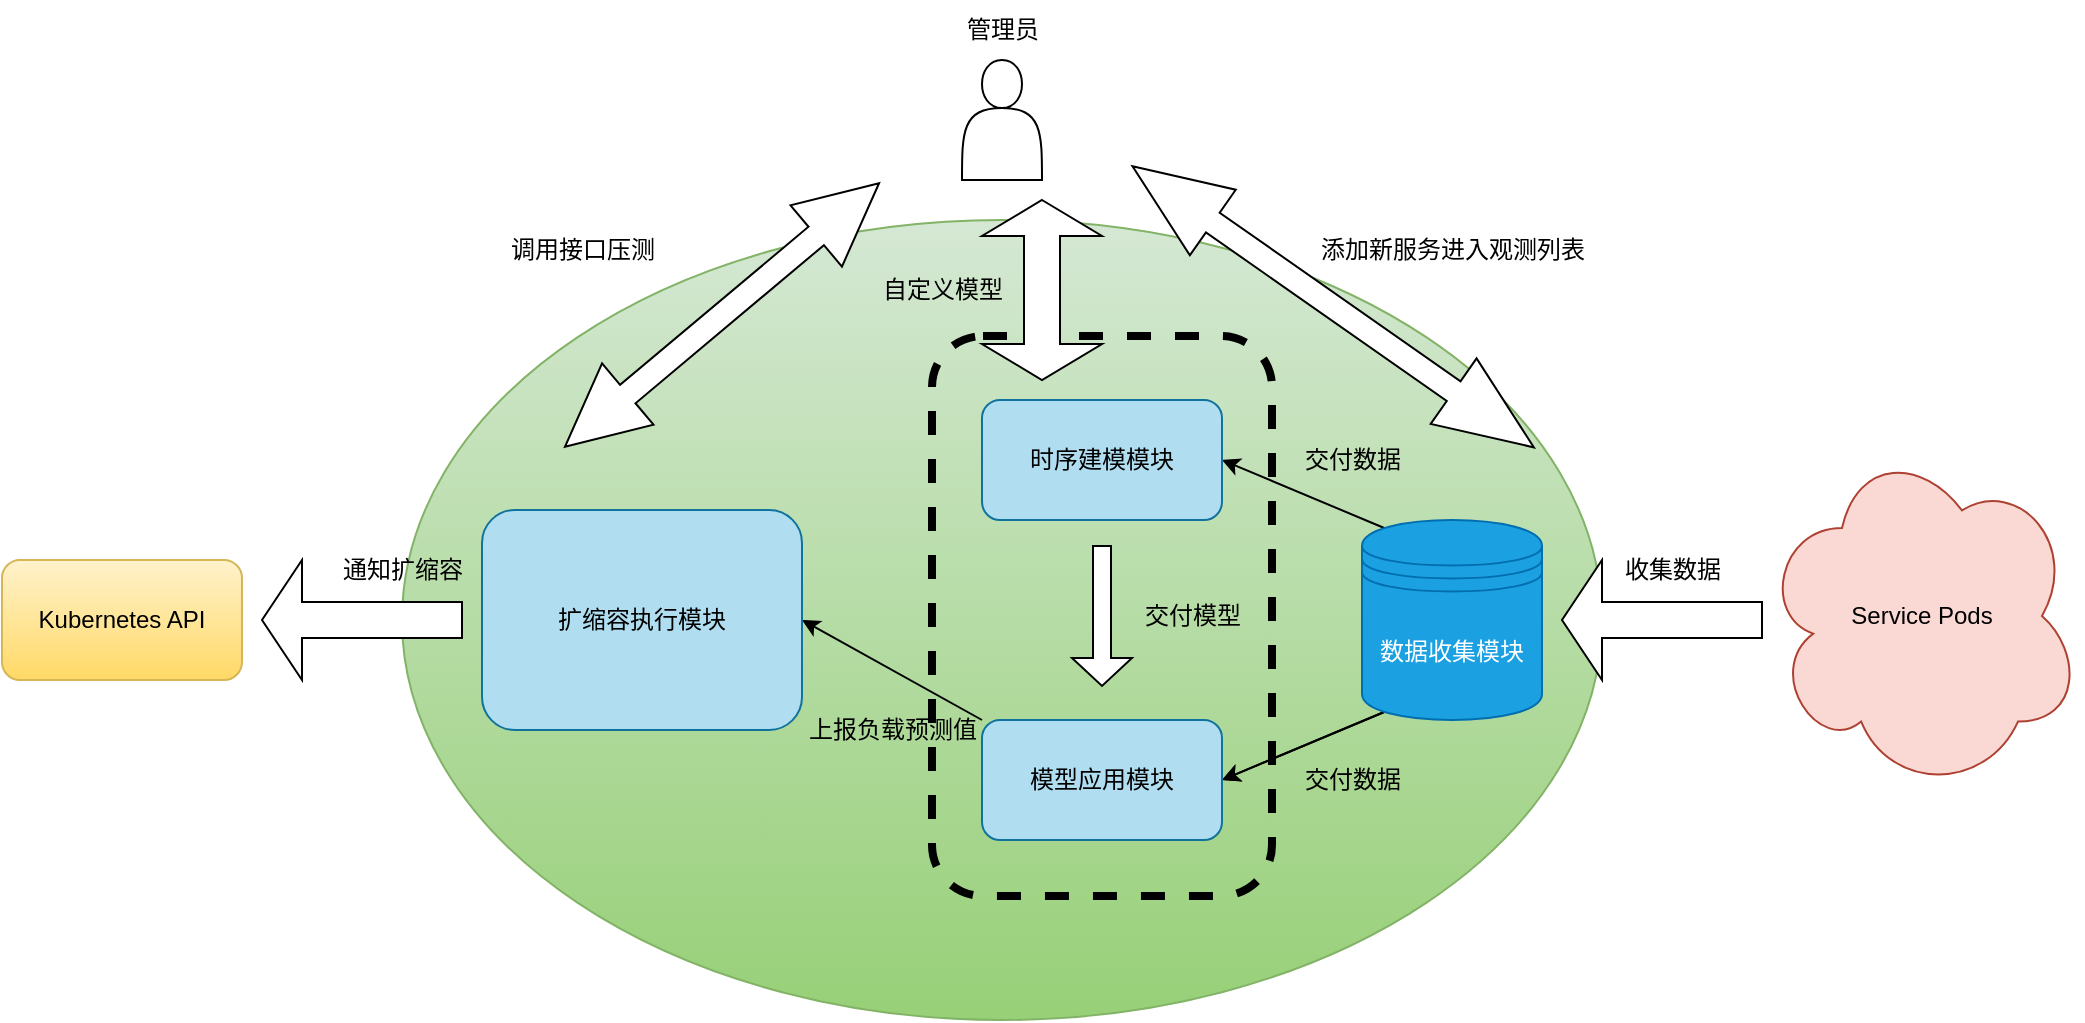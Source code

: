 <mxfile>
    <diagram id="9tRURfV1nQCeybWNnkj5" name="第 1 页">
        <mxGraphModel dx="1041" dy="1415" grid="1" gridSize="10" guides="1" tooltips="1" connect="1" arrows="1" fold="1" page="1" pageScale="1" pageWidth="1169" pageHeight="827" math="0" shadow="0">
            <root>
                <mxCell id="0"/>
                <mxCell id="1" parent="0"/>
                <mxCell id="2" value="" style="ellipse;whiteSpace=wrap;html=1;fillColor=#d5e8d4;gradientColor=#97d077;strokeColor=#82b366;" vertex="1" parent="1">
                    <mxGeometry x="210" y="90" width="600" height="400" as="geometry"/>
                </mxCell>
                <mxCell id="11" style="edgeStyle=none;html=1;exitX=0.15;exitY=0.95;exitDx=0;exitDy=0;exitPerimeter=0;entryX=1;entryY=0.5;entryDx=0;entryDy=0;fontColor=#000000;" edge="1" parent="1" source="3" target="8">
                    <mxGeometry relative="1" as="geometry"/>
                </mxCell>
                <mxCell id="12" style="edgeStyle=none;html=1;exitX=0.15;exitY=0.95;exitDx=0;exitDy=0;exitPerimeter=0;entryX=1;entryY=0.5;entryDx=0;entryDy=0;fontColor=#000000;strokeColor=#000000;" edge="1" parent="1" source="3" target="8">
                    <mxGeometry relative="1" as="geometry"/>
                </mxCell>
                <mxCell id="13" value="" style="edgeStyle=none;html=1;exitX=0.15;exitY=0.05;exitDx=0;exitDy=0;exitPerimeter=0;entryX=1;entryY=0.5;entryDx=0;entryDy=0;fontColor=#000000;fillColor=none;strokeColor=#000000;" edge="1" parent="1" source="3" target="9">
                    <mxGeometry relative="1" as="geometry"/>
                </mxCell>
                <mxCell id="3" value="数据收集模块" style="shape=datastore;whiteSpace=wrap;html=1;fillColor=#1ba1e2;fontColor=#ffffff;strokeColor=#006EAF;" vertex="1" parent="1">
                    <mxGeometry x="690" y="240" width="90" height="100" as="geometry"/>
                </mxCell>
                <mxCell id="4" value="" style="shape=singleArrow;direction=west;whiteSpace=wrap;html=1;" vertex="1" parent="1">
                    <mxGeometry x="790" y="260" width="100" height="60" as="geometry"/>
                </mxCell>
                <mxCell id="6" value="&lt;font color=&quot;#000000&quot;&gt;Service Pods&lt;/font&gt;" style="ellipse;shape=cloud;whiteSpace=wrap;html=1;fillColor=#fad9d5;strokeColor=#ae4132;" vertex="1" parent="1">
                    <mxGeometry x="890" y="200" width="160" height="176" as="geometry"/>
                </mxCell>
                <mxCell id="20" style="edgeStyle=none;html=1;exitX=0;exitY=0;exitDx=0;exitDy=0;entryX=1;entryY=0.5;entryDx=0;entryDy=0;labelBackgroundColor=#FFFFFF;strokeColor=#000000;fontColor=#000000;" edge="1" parent="1" source="8" target="10">
                    <mxGeometry relative="1" as="geometry"/>
                </mxCell>
                <mxCell id="8" value="&lt;font color=&quot;#000000&quot;&gt;模型应用模块&lt;/font&gt;" style="rounded=1;whiteSpace=wrap;html=1;fillColor=#b1ddf0;strokeColor=#10739e;" vertex="1" parent="1">
                    <mxGeometry x="500" y="340" width="120" height="60" as="geometry"/>
                </mxCell>
                <mxCell id="9" value="&lt;font color=&quot;#000000&quot;&gt;时序建模模块&lt;/font&gt;" style="rounded=1;whiteSpace=wrap;html=1;fillColor=#b1ddf0;strokeColor=#10739e;" vertex="1" parent="1">
                    <mxGeometry x="500" y="180" width="120" height="60" as="geometry"/>
                </mxCell>
                <mxCell id="10" value="&lt;font color=&quot;#000000&quot;&gt;扩缩容执行模块&lt;/font&gt;" style="rounded=1;whiteSpace=wrap;html=1;fillColor=#b1ddf0;strokeColor=#10739e;" vertex="1" parent="1">
                    <mxGeometry x="250" y="235" width="160" height="110" as="geometry"/>
                </mxCell>
                <mxCell id="14" value="交付数据" style="text;html=1;align=center;verticalAlign=middle;resizable=0;points=[];autosize=1;strokeColor=none;fillColor=none;fontColor=#000000;" vertex="1" parent="1">
                    <mxGeometry x="650" y="195" width="70" height="30" as="geometry"/>
                </mxCell>
                <mxCell id="15" value="交付数据" style="text;html=1;align=center;verticalAlign=middle;resizable=0;points=[];autosize=1;strokeColor=none;fillColor=none;fontColor=#000000;" vertex="1" parent="1">
                    <mxGeometry x="650" y="355" width="70" height="30" as="geometry"/>
                </mxCell>
                <mxCell id="16" value="" style="shape=singleArrow;direction=south;whiteSpace=wrap;html=1;fontColor=#000000;" vertex="1" parent="1">
                    <mxGeometry x="545" y="253" width="30" height="70" as="geometry"/>
                </mxCell>
                <mxCell id="17" value="收集数据" style="text;html=1;align=center;verticalAlign=middle;resizable=0;points=[];autosize=1;strokeColor=none;fillColor=none;fontColor=#000000;" vertex="1" parent="1">
                    <mxGeometry x="810" y="250" width="70" height="30" as="geometry"/>
                </mxCell>
                <mxCell id="19" value="交付模型" style="text;html=1;align=center;verticalAlign=middle;resizable=0;points=[];autosize=1;strokeColor=none;fillColor=none;fontColor=#000000;" vertex="1" parent="1">
                    <mxGeometry x="570" y="273" width="70" height="30" as="geometry"/>
                </mxCell>
                <mxCell id="21" value="上报负载预测值" style="text;html=1;align=center;verticalAlign=middle;resizable=0;points=[];autosize=1;strokeColor=none;fillColor=none;fontColor=#000000;" vertex="1" parent="1">
                    <mxGeometry x="400" y="330" width="110" height="30" as="geometry"/>
                </mxCell>
                <mxCell id="22" value="&lt;font color=&quot;#000000&quot;&gt;Kubernetes API&lt;/font&gt;" style="rounded=1;whiteSpace=wrap;html=1;fillColor=#fff2cc;strokeColor=#d6b656;gradientColor=#ffd966;" vertex="1" parent="1">
                    <mxGeometry x="10" y="260" width="120" height="60" as="geometry"/>
                </mxCell>
                <mxCell id="23" value="" style="shape=singleArrow;direction=west;whiteSpace=wrap;html=1;" vertex="1" parent="1">
                    <mxGeometry x="140" y="260" width="100" height="60" as="geometry"/>
                </mxCell>
                <mxCell id="25" value="通知扩缩容" style="text;html=1;align=center;verticalAlign=middle;resizable=0;points=[];autosize=1;strokeColor=none;fillColor=none;fontColor=#000000;" vertex="1" parent="1">
                    <mxGeometry x="170" y="250" width="80" height="30" as="geometry"/>
                </mxCell>
                <mxCell id="26" value="" style="shape=actor;whiteSpace=wrap;html=1;fontColor=#000000;" vertex="1" parent="1">
                    <mxGeometry x="490" y="10" width="40" height="60" as="geometry"/>
                </mxCell>
                <mxCell id="27" value="管理员" style="text;html=1;align=center;verticalAlign=middle;resizable=0;points=[];autosize=1;strokeColor=none;fillColor=none;fontColor=#000000;" vertex="1" parent="1">
                    <mxGeometry x="480" y="-20" width="60" height="30" as="geometry"/>
                </mxCell>
                <mxCell id="28" value="" style="shape=doubleArrow;direction=south;whiteSpace=wrap;html=1;fontColor=#000000;rotation=50;" vertex="1" parent="1">
                    <mxGeometry x="350" y="35" width="40" height="205" as="geometry"/>
                </mxCell>
                <mxCell id="29" value="调用接口压测" style="text;html=1;align=center;verticalAlign=middle;resizable=0;points=[];autosize=1;strokeColor=none;fillColor=none;fontColor=#000000;" vertex="1" parent="1">
                    <mxGeometry x="250" y="90" width="100" height="30" as="geometry"/>
                </mxCell>
                <mxCell id="32" value="" style="shape=doubleArrow;direction=south;whiteSpace=wrap;html=1;fontColor=#000000;rotation=-55;" vertex="1" parent="1">
                    <mxGeometry x="655.61" y="10.92" width="40" height="245" as="geometry"/>
                </mxCell>
                <mxCell id="33" value="添加新服务进入观测列表" style="text;html=1;align=center;verticalAlign=middle;resizable=0;points=[];autosize=1;strokeColor=none;fillColor=none;fontColor=#000000;" vertex="1" parent="1">
                    <mxGeometry x="655" y="90" width="160" height="30" as="geometry"/>
                </mxCell>
                <mxCell id="34" value="" style="rounded=1;whiteSpace=wrap;html=1;fontColor=#000000;gradientColor=none;fillColor=none;strokeWidth=4;dashed=1;strokeColor=#000000;" vertex="1" parent="1">
                    <mxGeometry x="475" y="148" width="170" height="280" as="geometry"/>
                </mxCell>
                <mxCell id="36" value="" style="shape=doubleArrow;direction=south;whiteSpace=wrap;html=1;strokeWidth=1;strokeColor=#000000;" vertex="1" parent="1">
                    <mxGeometry x="500" y="80" width="60" height="90" as="geometry"/>
                </mxCell>
                <mxCell id="38" value="自定义模型" style="text;html=1;align=center;verticalAlign=middle;resizable=0;points=[];autosize=1;strokeColor=none;fillColor=none;fontColor=#000000;strokeWidth=1;" vertex="1" parent="1">
                    <mxGeometry x="440" y="110" width="80" height="30" as="geometry"/>
                </mxCell>
            </root>
        </mxGraphModel>
    </diagram>
</mxfile>